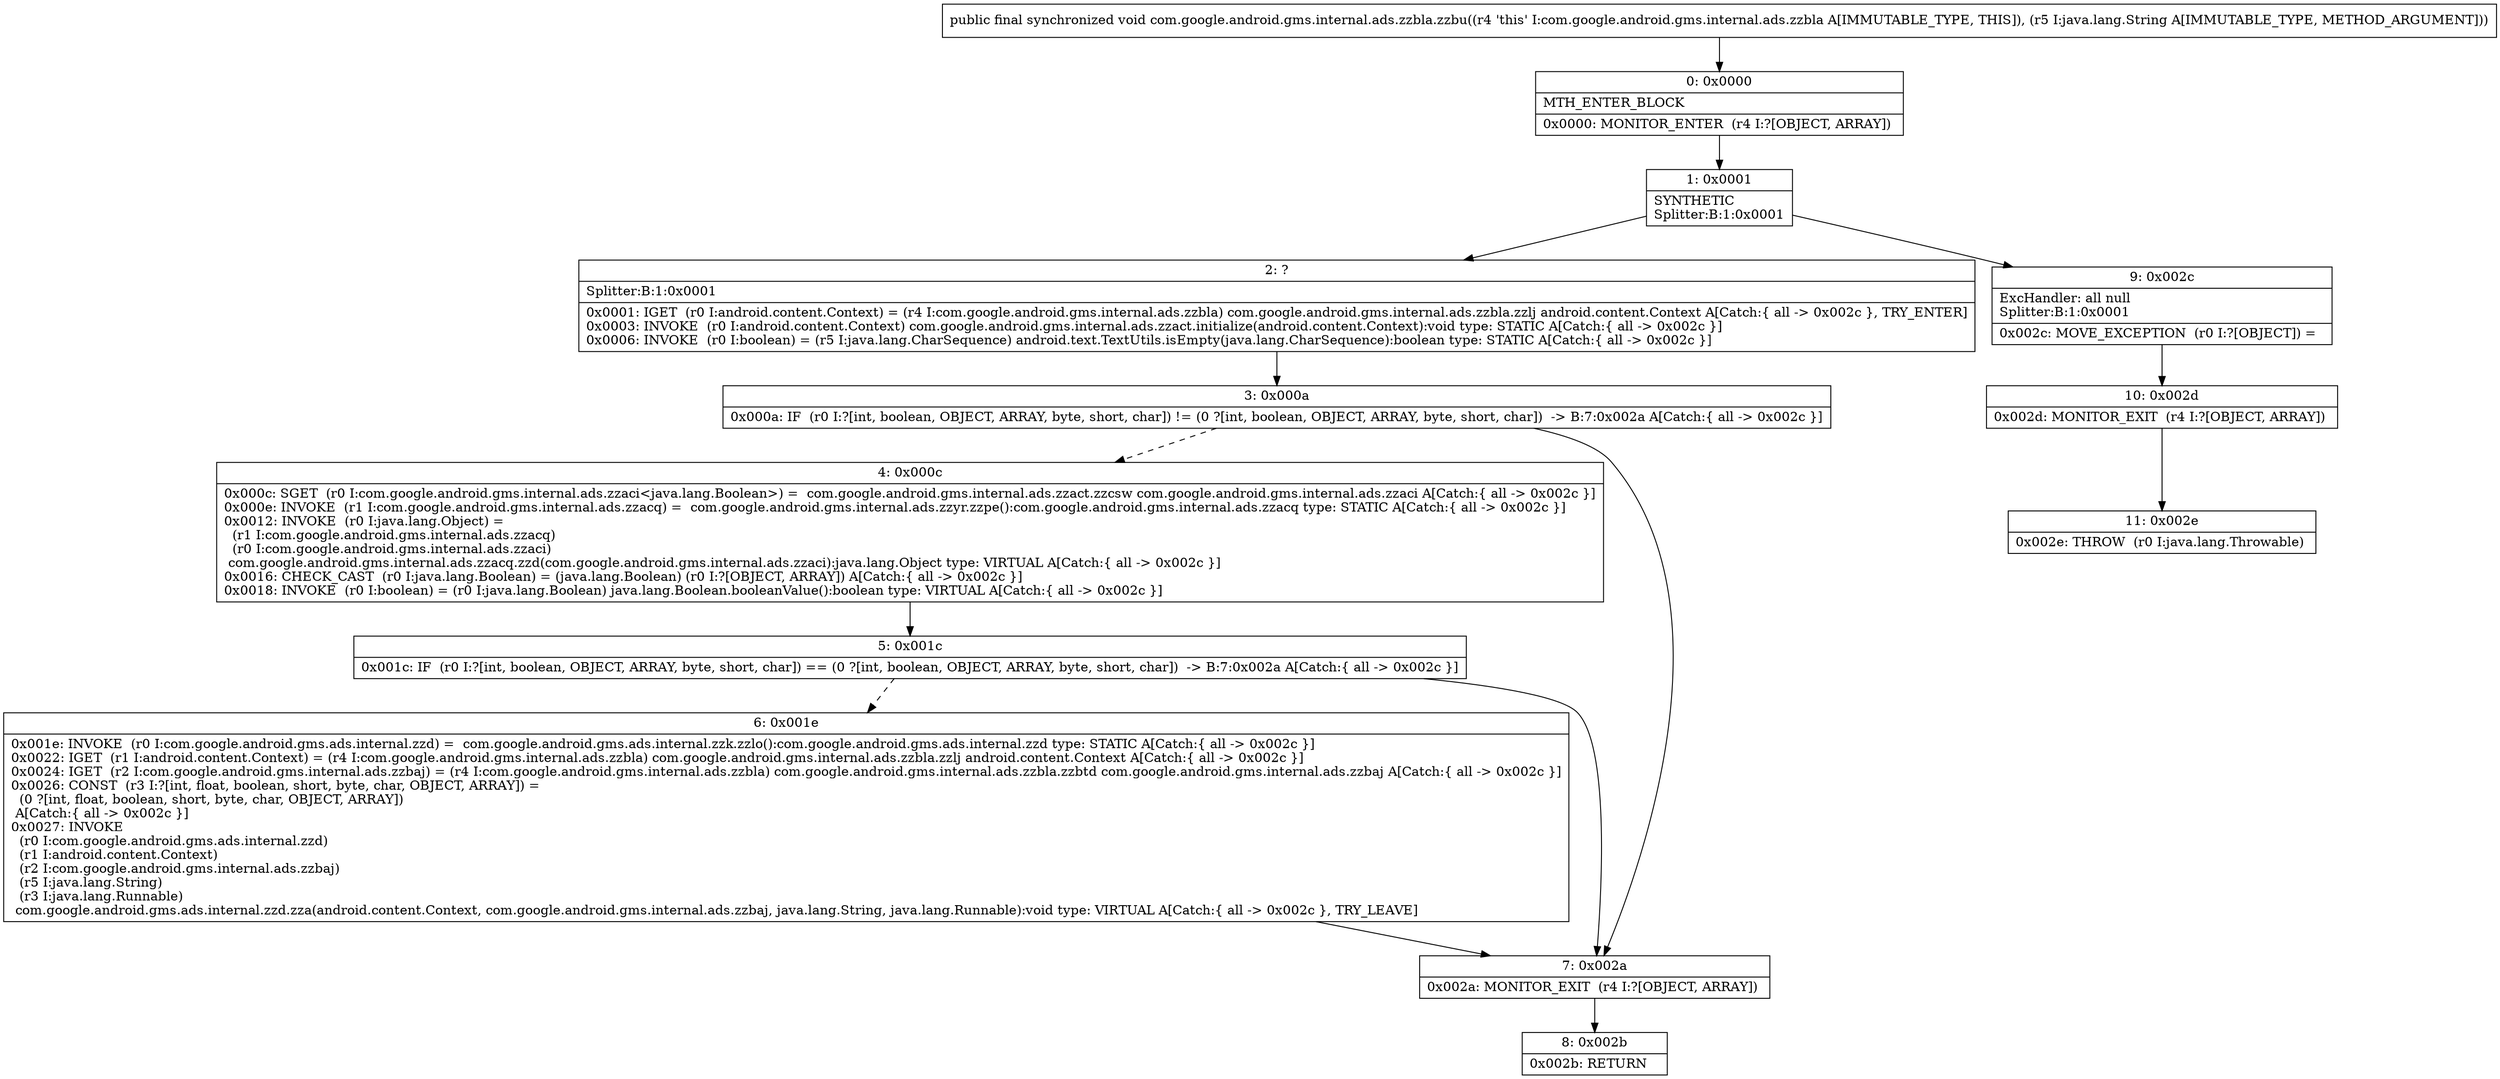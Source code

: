 digraph "CFG forcom.google.android.gms.internal.ads.zzbla.zzbu(Ljava\/lang\/String;)V" {
Node_0 [shape=record,label="{0\:\ 0x0000|MTH_ENTER_BLOCK\l|0x0000: MONITOR_ENTER  (r4 I:?[OBJECT, ARRAY]) \l}"];
Node_1 [shape=record,label="{1\:\ 0x0001|SYNTHETIC\lSplitter:B:1:0x0001\l}"];
Node_2 [shape=record,label="{2\:\ ?|Splitter:B:1:0x0001\l|0x0001: IGET  (r0 I:android.content.Context) = (r4 I:com.google.android.gms.internal.ads.zzbla) com.google.android.gms.internal.ads.zzbla.zzlj android.content.Context A[Catch:\{ all \-\> 0x002c \}, TRY_ENTER]\l0x0003: INVOKE  (r0 I:android.content.Context) com.google.android.gms.internal.ads.zzact.initialize(android.content.Context):void type: STATIC A[Catch:\{ all \-\> 0x002c \}]\l0x0006: INVOKE  (r0 I:boolean) = (r5 I:java.lang.CharSequence) android.text.TextUtils.isEmpty(java.lang.CharSequence):boolean type: STATIC A[Catch:\{ all \-\> 0x002c \}]\l}"];
Node_3 [shape=record,label="{3\:\ 0x000a|0x000a: IF  (r0 I:?[int, boolean, OBJECT, ARRAY, byte, short, char]) != (0 ?[int, boolean, OBJECT, ARRAY, byte, short, char])  \-\> B:7:0x002a A[Catch:\{ all \-\> 0x002c \}]\l}"];
Node_4 [shape=record,label="{4\:\ 0x000c|0x000c: SGET  (r0 I:com.google.android.gms.internal.ads.zzaci\<java.lang.Boolean\>) =  com.google.android.gms.internal.ads.zzact.zzcsw com.google.android.gms.internal.ads.zzaci A[Catch:\{ all \-\> 0x002c \}]\l0x000e: INVOKE  (r1 I:com.google.android.gms.internal.ads.zzacq) =  com.google.android.gms.internal.ads.zzyr.zzpe():com.google.android.gms.internal.ads.zzacq type: STATIC A[Catch:\{ all \-\> 0x002c \}]\l0x0012: INVOKE  (r0 I:java.lang.Object) = \l  (r1 I:com.google.android.gms.internal.ads.zzacq)\l  (r0 I:com.google.android.gms.internal.ads.zzaci)\l com.google.android.gms.internal.ads.zzacq.zzd(com.google.android.gms.internal.ads.zzaci):java.lang.Object type: VIRTUAL A[Catch:\{ all \-\> 0x002c \}]\l0x0016: CHECK_CAST  (r0 I:java.lang.Boolean) = (java.lang.Boolean) (r0 I:?[OBJECT, ARRAY]) A[Catch:\{ all \-\> 0x002c \}]\l0x0018: INVOKE  (r0 I:boolean) = (r0 I:java.lang.Boolean) java.lang.Boolean.booleanValue():boolean type: VIRTUAL A[Catch:\{ all \-\> 0x002c \}]\l}"];
Node_5 [shape=record,label="{5\:\ 0x001c|0x001c: IF  (r0 I:?[int, boolean, OBJECT, ARRAY, byte, short, char]) == (0 ?[int, boolean, OBJECT, ARRAY, byte, short, char])  \-\> B:7:0x002a A[Catch:\{ all \-\> 0x002c \}]\l}"];
Node_6 [shape=record,label="{6\:\ 0x001e|0x001e: INVOKE  (r0 I:com.google.android.gms.ads.internal.zzd) =  com.google.android.gms.ads.internal.zzk.zzlo():com.google.android.gms.ads.internal.zzd type: STATIC A[Catch:\{ all \-\> 0x002c \}]\l0x0022: IGET  (r1 I:android.content.Context) = (r4 I:com.google.android.gms.internal.ads.zzbla) com.google.android.gms.internal.ads.zzbla.zzlj android.content.Context A[Catch:\{ all \-\> 0x002c \}]\l0x0024: IGET  (r2 I:com.google.android.gms.internal.ads.zzbaj) = (r4 I:com.google.android.gms.internal.ads.zzbla) com.google.android.gms.internal.ads.zzbla.zzbtd com.google.android.gms.internal.ads.zzbaj A[Catch:\{ all \-\> 0x002c \}]\l0x0026: CONST  (r3 I:?[int, float, boolean, short, byte, char, OBJECT, ARRAY]) = \l  (0 ?[int, float, boolean, short, byte, char, OBJECT, ARRAY])\l A[Catch:\{ all \-\> 0x002c \}]\l0x0027: INVOKE  \l  (r0 I:com.google.android.gms.ads.internal.zzd)\l  (r1 I:android.content.Context)\l  (r2 I:com.google.android.gms.internal.ads.zzbaj)\l  (r5 I:java.lang.String)\l  (r3 I:java.lang.Runnable)\l com.google.android.gms.ads.internal.zzd.zza(android.content.Context, com.google.android.gms.internal.ads.zzbaj, java.lang.String, java.lang.Runnable):void type: VIRTUAL A[Catch:\{ all \-\> 0x002c \}, TRY_LEAVE]\l}"];
Node_7 [shape=record,label="{7\:\ 0x002a|0x002a: MONITOR_EXIT  (r4 I:?[OBJECT, ARRAY]) \l}"];
Node_8 [shape=record,label="{8\:\ 0x002b|0x002b: RETURN   \l}"];
Node_9 [shape=record,label="{9\:\ 0x002c|ExcHandler: all null\lSplitter:B:1:0x0001\l|0x002c: MOVE_EXCEPTION  (r0 I:?[OBJECT]) =  \l}"];
Node_10 [shape=record,label="{10\:\ 0x002d|0x002d: MONITOR_EXIT  (r4 I:?[OBJECT, ARRAY]) \l}"];
Node_11 [shape=record,label="{11\:\ 0x002e|0x002e: THROW  (r0 I:java.lang.Throwable) \l}"];
MethodNode[shape=record,label="{public final synchronized void com.google.android.gms.internal.ads.zzbla.zzbu((r4 'this' I:com.google.android.gms.internal.ads.zzbla A[IMMUTABLE_TYPE, THIS]), (r5 I:java.lang.String A[IMMUTABLE_TYPE, METHOD_ARGUMENT])) }"];
MethodNode -> Node_0;
Node_0 -> Node_1;
Node_1 -> Node_2;
Node_1 -> Node_9;
Node_2 -> Node_3;
Node_3 -> Node_4[style=dashed];
Node_3 -> Node_7;
Node_4 -> Node_5;
Node_5 -> Node_6[style=dashed];
Node_5 -> Node_7;
Node_6 -> Node_7;
Node_7 -> Node_8;
Node_9 -> Node_10;
Node_10 -> Node_11;
}


